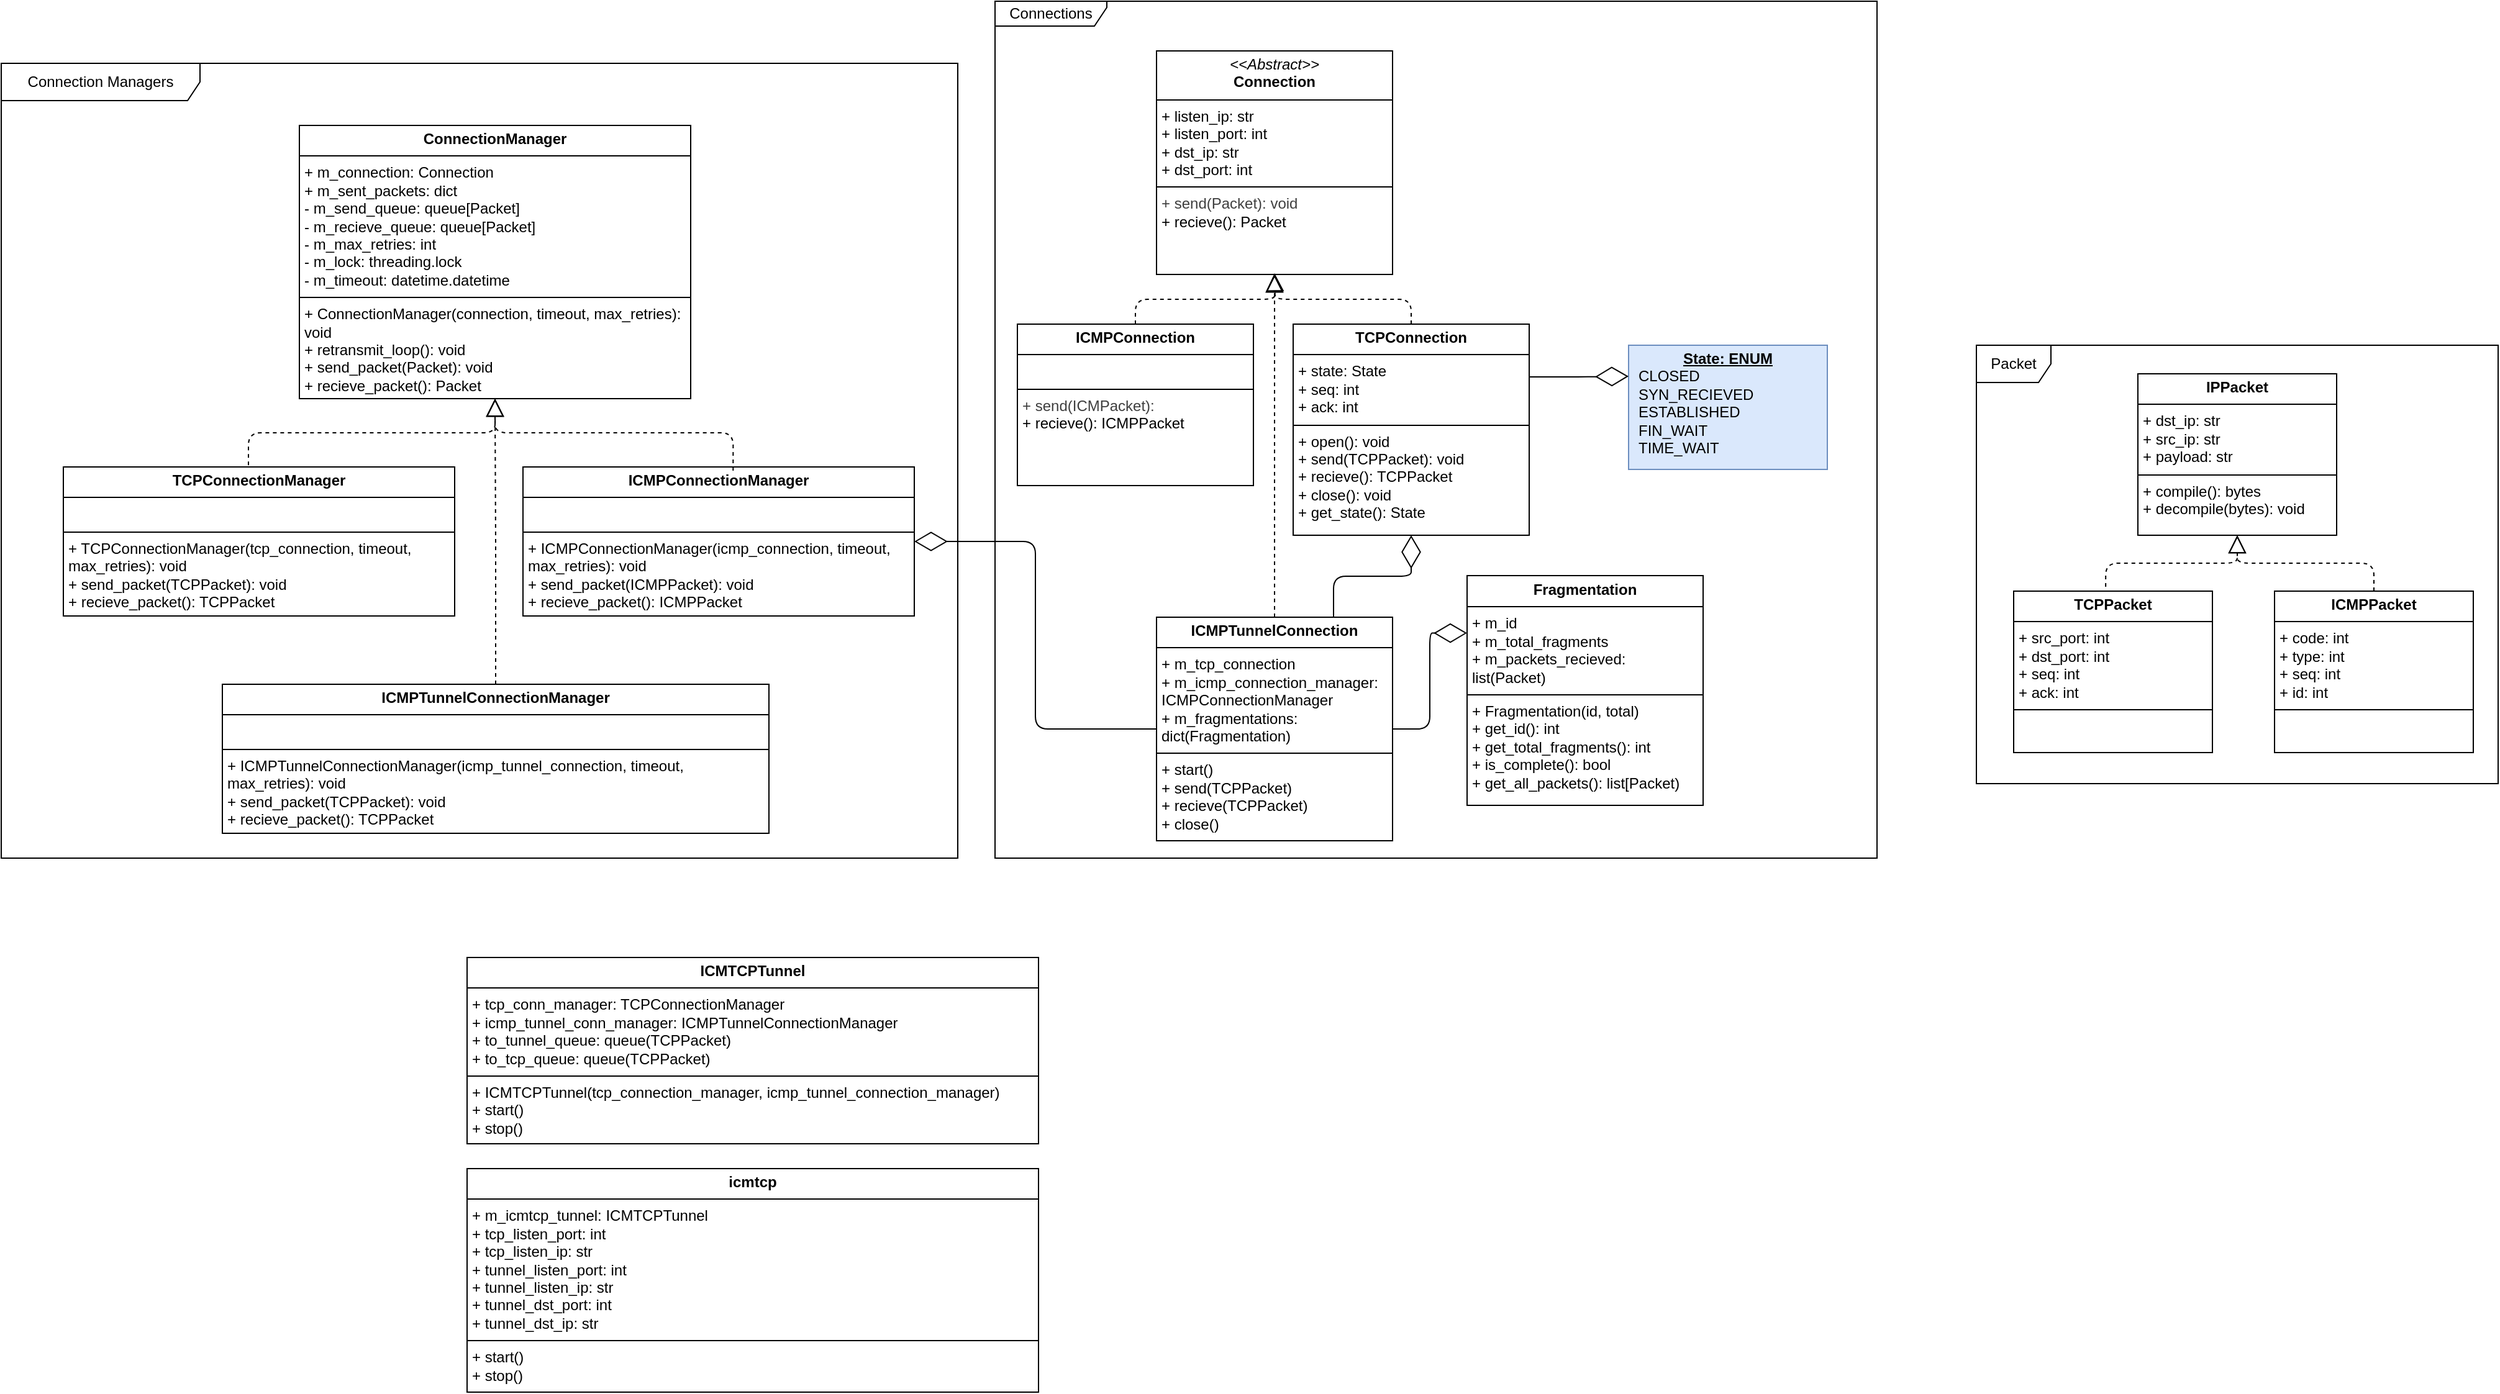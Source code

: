 <mxfile>
    <diagram id="AInQ-T5Q2g1bz4kjks8R" name="Page-1">
        <mxGraphModel dx="1586" dy="1747" grid="1" gridSize="10" guides="1" tooltips="1" connect="1" arrows="1" fold="1" page="1" pageScale="1" pageWidth="850" pageHeight="1100" math="0" shadow="0">
            <root>
                <mxCell id="0"/>
                <mxCell id="1" parent="0"/>
                <mxCell id="5" value="&lt;p style=&quot;margin:0px;margin-top:4px;text-align:center;&quot;&gt;&lt;i&gt;&amp;lt;&amp;lt;Abstract&amp;gt;&amp;gt;&lt;/i&gt;&lt;br&gt;&lt;b&gt;Connection&lt;/b&gt;&lt;/p&gt;&lt;hr size=&quot;1&quot; style=&quot;border-style:solid;&quot;&gt;&lt;p style=&quot;margin:0px;margin-left:4px;&quot;&gt;+ listen_ip: str&lt;/p&gt;&lt;p style=&quot;margin:0px;margin-left:4px;&quot;&gt;+ listen_port: int&lt;/p&gt;&lt;p style=&quot;margin:0px;margin-left:4px;&quot;&gt;+ dst_ip: str&lt;/p&gt;&lt;p style=&quot;margin:0px;margin-left:4px;&quot;&gt;+ dst_port: int&lt;br&gt;&lt;/p&gt;&lt;hr size=&quot;1&quot; style=&quot;border-style:solid;&quot;&gt;&lt;p style=&quot;margin:0px;margin-left:4px;&quot;&gt;&lt;span style=&quot;color: rgb(63, 63, 63); background-color: transparent;&quot;&gt;+ send(Packet): void&lt;/span&gt;&lt;/p&gt;&lt;p style=&quot;margin:0px;margin-left:4px;&quot;&gt;+ recieve(): Packet&lt;/p&gt;" style="verticalAlign=top;align=left;overflow=fill;html=1;whiteSpace=wrap;" parent="1" vertex="1">
                    <mxGeometry x="520" y="10" width="190" height="180" as="geometry"/>
                </mxCell>
                <mxCell id="6" value="&lt;p style=&quot;margin:0px;margin-top:4px;text-align:center;&quot;&gt;&lt;b&gt;ICMPConnection&lt;/b&gt;&lt;/p&gt;&lt;hr size=&quot;1&quot; style=&quot;border-style:solid;&quot;&gt;&lt;p style=&quot;margin:0px;margin-left:4px;&quot;&gt;&lt;br&gt;&lt;/p&gt;&lt;hr size=&quot;1&quot; style=&quot;border-style:solid;&quot;&gt;&lt;p style=&quot;margin:0px;margin-left:4px;&quot;&gt;&lt;span style=&quot;color: rgb(63, 63, 63); background-color: transparent;&quot;&gt;+ send(ICMPacket):&amp;nbsp;&lt;/span&gt;&lt;/p&gt;&lt;p style=&quot;margin:0px;margin-left:4px;&quot;&gt;+ recieve(): ICMPPacket&lt;/p&gt;" style="verticalAlign=top;align=left;overflow=fill;html=1;whiteSpace=wrap;" parent="1" vertex="1">
                    <mxGeometry x="408" y="230" width="190" height="130" as="geometry"/>
                </mxCell>
                <mxCell id="7" value="&lt;p style=&quot;margin:0px;margin-top:4px;text-align:center;&quot;&gt;&lt;b&gt;TCPConnection&lt;/b&gt;&lt;/p&gt;&lt;hr size=&quot;1&quot; style=&quot;border-style:solid;&quot;&gt;&lt;p style=&quot;margin:0px;margin-left:4px;&quot;&gt;+ state: State&lt;/p&gt;&lt;p style=&quot;margin:0px;margin-left:4px;&quot;&gt;+ seq: int&lt;/p&gt;&lt;p style=&quot;margin:0px;margin-left:4px;&quot;&gt;+ ack: int&lt;/p&gt;&lt;hr size=&quot;1&quot; style=&quot;border-style:solid;&quot;&gt;&lt;p style=&quot;margin:0px;margin-left:4px;&quot;&gt;+ open(): void&lt;/p&gt;&lt;p style=&quot;margin:0px;margin-left:4px;&quot;&gt;+ send(TCPPacket): void&lt;/p&gt;&lt;p style=&quot;margin:0px;margin-left:4px;&quot;&gt;+ recieve(): TCPPacket&lt;/p&gt;&lt;p style=&quot;margin:0px;margin-left:4px;&quot;&gt;+ close(): void&lt;/p&gt;&lt;p style=&quot;margin:0px;margin-left:4px;&quot;&gt;+ get_state(): State&lt;/p&gt;" style="verticalAlign=top;align=left;overflow=fill;html=1;whiteSpace=wrap;" parent="1" vertex="1">
                    <mxGeometry x="630" y="230" width="190" height="170" as="geometry"/>
                </mxCell>
                <mxCell id="8" value="" style="endArrow=block;dashed=1;endFill=0;endSize=12;html=1;exitX=0.5;exitY=0;exitDx=0;exitDy=0;entryX=0.5;entryY=1;entryDx=0;entryDy=0;edgeStyle=orthogonalEdgeStyle;" parent="1" source="6" target="5" edge="1">
                    <mxGeometry width="160" relative="1" as="geometry">
                        <mxPoint x="470" y="210" as="sourcePoint"/>
                        <mxPoint x="630" y="210" as="targetPoint"/>
                    </mxGeometry>
                </mxCell>
                <mxCell id="9" value="" style="endArrow=block;dashed=1;endFill=0;endSize=12;html=1;exitX=0.5;exitY=0;exitDx=0;exitDy=0;edgeStyle=orthogonalEdgeStyle;" parent="1" source="7" edge="1">
                    <mxGeometry width="160" relative="1" as="geometry">
                        <mxPoint x="680" y="220" as="sourcePoint"/>
                        <mxPoint x="615" y="189" as="targetPoint"/>
                    </mxGeometry>
                </mxCell>
                <mxCell id="10" value="&lt;p style=&quot;margin:0px;margin-top:4px;text-align:center;&quot;&gt;&lt;b&gt;ICMTCPTunnel&lt;/b&gt;&lt;/p&gt;&lt;hr size=&quot;1&quot; style=&quot;border-style:solid;&quot;&gt;&lt;p style=&quot;margin:0px;margin-left:4px;&quot;&gt;+ tcp_conn_manager: TCPConnectionManager&lt;/p&gt;&lt;p style=&quot;margin:0px;margin-left:4px;&quot;&gt;+ icmp_tunnel_conn_manager: ICMPTunnelConnectionManager&lt;/p&gt;&lt;p style=&quot;margin:0px;margin-left:4px;&quot;&gt;+ to_tunnel_queue: queue(TCPPacket)&lt;/p&gt;&lt;p style=&quot;margin:0px;margin-left:4px;&quot;&gt;+ to_tcp_queue: queue(TCPPacket)&lt;/p&gt;&lt;hr size=&quot;1&quot; style=&quot;border-style:solid;&quot;&gt;&lt;p style=&quot;margin:0px;margin-left:4px;&quot;&gt;+ ICMTCPTunnel(tcp_connection_manager, icmp_tunnel_connection_manager)&lt;/p&gt;&lt;p style=&quot;margin:0px;margin-left:4px;&quot;&gt;+ start()&lt;/p&gt;&lt;p style=&quot;margin:0px;margin-left:4px;&quot;&gt;+ stop()&lt;/p&gt;" style="verticalAlign=top;align=left;overflow=fill;html=1;whiteSpace=wrap;" parent="1" vertex="1">
                    <mxGeometry x="-35" y="740" width="460" height="150" as="geometry"/>
                </mxCell>
                <mxCell id="13" value="&lt;p style=&quot;margin:0px;margin-top:4px;text-align:center;text-decoration:underline;&quot;&gt;&lt;b&gt;State: ENUM&lt;/b&gt;&lt;/p&gt;&lt;p style=&quot;margin:0px;margin-left:8px;&quot;&gt;CLOSED&lt;br&gt;SYN_RECIEVED&lt;/p&gt;&lt;p style=&quot;margin:0px;margin-left:8px;&quot;&gt;ESTABLISHED&lt;/p&gt;&lt;p style=&quot;margin:0px;margin-left:8px;&quot;&gt;FIN_WAIT&lt;/p&gt;&lt;p style=&quot;margin:0px;margin-left:8px;&quot;&gt;TIME_WAIT&lt;br&gt;&lt;/p&gt;" style="verticalAlign=top;align=left;overflow=fill;html=1;whiteSpace=wrap;fillColor=#dae8fc;strokeColor=#6c8ebf;" parent="1" vertex="1">
                    <mxGeometry x="900" y="247" width="160" height="100" as="geometry"/>
                </mxCell>
                <mxCell id="14" value="" style="endArrow=diamondThin;endFill=0;endSize=24;html=1;exitX=1;exitY=0.25;exitDx=0;exitDy=0;entryX=0;entryY=0.25;entryDx=0;entryDy=0;edgeStyle=orthogonalEdgeStyle;" parent="1" source="7" target="13" edge="1">
                    <mxGeometry width="160" relative="1" as="geometry">
                        <mxPoint x="800" y="390" as="sourcePoint"/>
                        <mxPoint x="960" y="390" as="targetPoint"/>
                    </mxGeometry>
                </mxCell>
                <mxCell id="16" value="&lt;p style=&quot;margin:0px;margin-top:4px;text-align:center;&quot;&gt;&lt;b&gt;ConnectionManager&lt;/b&gt;&lt;/p&gt;&lt;hr size=&quot;1&quot; style=&quot;border-style:solid;&quot;&gt;&lt;p style=&quot;margin:0px;margin-left:4px;&quot;&gt;+ m_connection: Connection&lt;/p&gt;&lt;p style=&quot;margin:0px;margin-left:4px;&quot;&gt;+ m_sent_packets: dict&lt;/p&gt;&lt;p style=&quot;margin:0px;margin-left:4px;&quot;&gt;- m_send_queue: queue[Packet]&lt;/p&gt;&lt;p style=&quot;margin:0px;margin-left:4px;&quot;&gt;- m_recieve_queue: queue[Packet]&lt;/p&gt;&lt;p style=&quot;margin:0px;margin-left:4px;&quot;&gt;- m_max_retries: int&lt;/p&gt;&lt;p style=&quot;margin:0px;margin-left:4px;&quot;&gt;- m_lock: threading.lock&lt;/p&gt;&lt;p style=&quot;margin:0px;margin-left:4px;&quot;&gt;- m_timeout: datetime.datetime&lt;/p&gt;&lt;hr size=&quot;1&quot; style=&quot;border-style:solid;&quot;&gt;&lt;p style=&quot;margin:0px;margin-left:4px;&quot;&gt;+ ConnectionManager(connection, timeout, max_retries): void&lt;/p&gt;&lt;p style=&quot;margin:0px;margin-left:4px;&quot;&gt;+ retransmit_loop(): void&lt;/p&gt;&lt;p style=&quot;margin:0px;margin-left:4px;&quot;&gt;+ send_packet(Packet): void&lt;/p&gt;&lt;p style=&quot;margin:0px;margin-left:4px;&quot;&gt;+ recieve_packet(): Packet&lt;/p&gt;&lt;p style=&quot;margin:0px;margin-left:4px;&quot;&gt;&lt;br&gt;&lt;/p&gt;" style="verticalAlign=top;align=left;overflow=fill;html=1;whiteSpace=wrap;" parent="1" vertex="1">
                    <mxGeometry x="-170" y="70" width="315" height="220" as="geometry"/>
                </mxCell>
                <mxCell id="18" value="&lt;p style=&quot;margin:0px;margin-top:4px;text-align:center;&quot;&gt;&lt;b&gt;ICMPTunnelConnection&lt;/b&gt;&lt;/p&gt;&lt;hr size=&quot;1&quot; style=&quot;border-style:solid;&quot;&gt;&lt;p style=&quot;margin:0px;margin-left:4px;&quot;&gt;+ m_tcp_connection&lt;/p&gt;&lt;p style=&quot;margin:0px;margin-left:4px;&quot;&gt;+ m_icmp_connection_manager: ICMPConnectionManager&lt;/p&gt;&lt;p style=&quot;margin:0px;margin-left:4px;&quot;&gt;+ m_fragmentations: dict(Fragmentation)&lt;/p&gt;&lt;hr size=&quot;1&quot; style=&quot;border-style:solid;&quot;&gt;&lt;p style=&quot;margin:0px;margin-left:4px;&quot;&gt;+ start()&lt;/p&gt;&lt;p style=&quot;margin:0px;margin-left:4px;&quot;&gt;+ send(TCPPacket)&lt;/p&gt;&lt;p style=&quot;margin:0px;margin-left:4px;&quot;&gt;+ recieve(TCPPacket)&lt;/p&gt;&lt;p style=&quot;margin:0px;margin-left:4px;&quot;&gt;+ close()&lt;/p&gt;" style="verticalAlign=top;align=left;overflow=fill;html=1;whiteSpace=wrap;" parent="1" vertex="1">
                    <mxGeometry x="520" y="466" width="190" height="180" as="geometry"/>
                </mxCell>
                <mxCell id="20" value="" style="endArrow=block;dashed=1;endFill=0;endSize=12;html=1;exitX=0.5;exitY=0;exitDx=0;exitDy=0;entryX=0.5;entryY=1;entryDx=0;entryDy=0;edgeStyle=orthogonalEdgeStyle;" parent="1" source="18" target="5" edge="1">
                    <mxGeometry width="160" relative="1" as="geometry">
                        <mxPoint x="513" y="240" as="sourcePoint"/>
                        <mxPoint x="625" y="200" as="targetPoint"/>
                    </mxGeometry>
                </mxCell>
                <mxCell id="21" value="" style="endArrow=diamondThin;endFill=0;endSize=24;html=1;exitX=0.75;exitY=0;exitDx=0;exitDy=0;entryX=0.5;entryY=1;entryDx=0;entryDy=0;edgeStyle=orthogonalEdgeStyle;" parent="1" source="18" target="7" edge="1">
                    <mxGeometry width="160" relative="1" as="geometry">
                        <mxPoint x="830" y="278" as="sourcePoint"/>
                        <mxPoint x="910" y="265" as="targetPoint"/>
                    </mxGeometry>
                </mxCell>
                <mxCell id="22" value="" style="endArrow=diamondThin;endFill=0;endSize=24;html=1;entryX=1;entryY=0.5;entryDx=0;entryDy=0;edgeStyle=orthogonalEdgeStyle;" parent="1" source="18" target="25" edge="1">
                    <mxGeometry width="160" relative="1" as="geometry">
                        <mxPoint x="600" y="630" as="sourcePoint"/>
                        <mxPoint x="735" y="390" as="targetPoint"/>
                    </mxGeometry>
                </mxCell>
                <mxCell id="23" value="&lt;p style=&quot;margin:0px;margin-top:4px;text-align:center;&quot;&gt;&lt;b&gt;Fragmentation&lt;/b&gt;&lt;/p&gt;&lt;hr size=&quot;1&quot; style=&quot;border-style:solid;&quot;&gt;&lt;p style=&quot;margin:0px;margin-left:4px;&quot;&gt;+ m_id&lt;/p&gt;&lt;p style=&quot;margin:0px;margin-left:4px;&quot;&gt;+ m_total_fragments&lt;/p&gt;&lt;p style=&quot;margin:0px;margin-left:4px;&quot;&gt;+ m_packets_recieved: list(Packet)&lt;/p&gt;&lt;hr size=&quot;1&quot; style=&quot;border-style:solid;&quot;&gt;&lt;p style=&quot;margin:0px;margin-left:4px;&quot;&gt;+ Fragmentation(id, total)&lt;/p&gt;&lt;p style=&quot;margin:0px;margin-left:4px;&quot;&gt;+ get_id(): int&lt;/p&gt;&lt;p style=&quot;margin:0px;margin-left:4px;&quot;&gt;+ get_total_fragments(): int&lt;/p&gt;&lt;p style=&quot;margin:0px;margin-left:4px;&quot;&gt;+ is_complete(): bool&lt;/p&gt;&lt;p style=&quot;margin:0px;margin-left:4px;&quot;&gt;+ get_all_packets(): list[Packet)&lt;/p&gt;" style="verticalAlign=top;align=left;overflow=fill;html=1;whiteSpace=wrap;" parent="1" vertex="1">
                    <mxGeometry x="770" y="432.5" width="190" height="185" as="geometry"/>
                </mxCell>
                <mxCell id="24" value="" style="endArrow=diamondThin;endFill=0;endSize=24;html=1;exitX=1;exitY=0.5;exitDx=0;exitDy=0;entryX=0;entryY=0.25;entryDx=0;entryDy=0;edgeStyle=orthogonalEdgeStyle;" parent="1" source="18" target="23" edge="1">
                    <mxGeometry width="160" relative="1" as="geometry">
                        <mxPoint x="532" y="528" as="sourcePoint"/>
                        <mxPoint x="425" y="480" as="targetPoint"/>
                    </mxGeometry>
                </mxCell>
                <mxCell id="25" value="&lt;p style=&quot;margin:0px;margin-top:4px;text-align:center;&quot;&gt;&lt;b&gt;ICMPConnectionManager&lt;/b&gt;&lt;/p&gt;&lt;hr size=&quot;1&quot; style=&quot;border-style:solid;&quot;&gt;&lt;p style=&quot;margin:0px;margin-left:4px;&quot;&gt;&lt;br&gt;&lt;/p&gt;&lt;hr size=&quot;1&quot; style=&quot;border-style:solid;&quot;&gt;&lt;p style=&quot;margin:0px;margin-left:4px;&quot;&gt;+ ICMPConnectionManager(icmp_connection, timeout, max_retries): void&lt;/p&gt;&lt;p style=&quot;margin:0px;margin-left:4px;&quot;&gt;+ send_packet(ICMPPacket): void&lt;/p&gt;&lt;p style=&quot;margin:0px;margin-left:4px;&quot;&gt;+ recieve_packet(): ICMPPacket&lt;/p&gt;&lt;p style=&quot;margin:0px;margin-left:4px;&quot;&gt;&lt;br&gt;&lt;/p&gt;" style="verticalAlign=top;align=left;overflow=fill;html=1;whiteSpace=wrap;" parent="1" vertex="1">
                    <mxGeometry x="10" y="345" width="315" height="120" as="geometry"/>
                </mxCell>
                <mxCell id="26" value="" style="endArrow=block;dashed=1;endFill=0;endSize=12;html=1;exitX=0.537;exitY=0.025;exitDx=0;exitDy=0;edgeStyle=orthogonalEdgeStyle;exitPerimeter=0;" parent="1" source="25" target="16" edge="1">
                    <mxGeometry width="160" relative="1" as="geometry">
                        <mxPoint x="190" y="555" as="sourcePoint"/>
                        <mxPoint x="190" y="305" as="targetPoint"/>
                    </mxGeometry>
                </mxCell>
                <mxCell id="28" value="Connections" style="shape=umlFrame;whiteSpace=wrap;html=1;pointerEvents=0;width=90;height=20;" parent="1" vertex="1">
                    <mxGeometry x="390" y="-30" width="710" height="690" as="geometry"/>
                </mxCell>
                <mxCell id="29" value="&lt;p style=&quot;margin:0px;margin-top:4px;text-align:center;&quot;&gt;&lt;b&gt;TCPConnectionManager&lt;/b&gt;&lt;/p&gt;&lt;hr size=&quot;1&quot; style=&quot;border-style:solid;&quot;&gt;&lt;p style=&quot;margin:0px;margin-left:4px;&quot;&gt;&lt;br&gt;&lt;/p&gt;&lt;hr size=&quot;1&quot; style=&quot;border-style:solid;&quot;&gt;&lt;p style=&quot;margin:0px;margin-left:4px;&quot;&gt;+ TCPConnectionManager(tcp_connection, timeout, max_retries): void&lt;/p&gt;&lt;p style=&quot;margin:0px;margin-left:4px;&quot;&gt;+ send_packet(TCPPacket): void&lt;/p&gt;&lt;p style=&quot;margin:0px;margin-left:4px;&quot;&gt;+ recieve_packet(): TCPPacket&lt;/p&gt;&lt;p style=&quot;margin:0px;margin-left:4px;&quot;&gt;&lt;br&gt;&lt;/p&gt;" style="verticalAlign=top;align=left;overflow=fill;html=1;whiteSpace=wrap;" parent="1" vertex="1">
                    <mxGeometry x="-360" y="345" width="315" height="120" as="geometry"/>
                </mxCell>
                <mxCell id="30" value="" style="endArrow=block;dashed=1;endFill=0;endSize=12;html=1;exitX=0.473;exitY=-0.011;exitDx=0;exitDy=0;edgeStyle=orthogonalEdgeStyle;exitPerimeter=0;entryX=0.5;entryY=1;entryDx=0;entryDy=0;" parent="1" source="29" target="16" edge="1">
                    <mxGeometry width="160" relative="1" as="geometry">
                        <mxPoint x="189" y="358" as="sourcePoint"/>
                        <mxPoint x="-2" y="300" as="targetPoint"/>
                    </mxGeometry>
                </mxCell>
                <mxCell id="31" value="&lt;p style=&quot;margin:0px;margin-top:4px;text-align:center;&quot;&gt;&lt;b&gt;ICMPTunnelConnectionManager&lt;/b&gt;&lt;/p&gt;&lt;hr size=&quot;1&quot; style=&quot;border-style:solid;&quot;&gt;&lt;p style=&quot;margin:0px;margin-left:4px;&quot;&gt;&lt;br&gt;&lt;/p&gt;&lt;hr size=&quot;1&quot; style=&quot;border-style:solid;&quot;&gt;&lt;p style=&quot;margin:0px;margin-left:4px;&quot;&gt;+ ICMPTunnelConnectionManager(icmp_tunnel_connection, timeout, max_retries): void&lt;/p&gt;&lt;p style=&quot;margin:0px;margin-left:4px;&quot;&gt;+ send_packet(TCPPacket): void&lt;/p&gt;&lt;p style=&quot;margin:0px;margin-left:4px;&quot;&gt;+ recieve_packet(): TCPPacket&lt;/p&gt;&lt;p style=&quot;margin:0px;margin-left:4px;&quot;&gt;&lt;br&gt;&lt;/p&gt;" style="verticalAlign=top;align=left;overflow=fill;html=1;whiteSpace=wrap;" parent="1" vertex="1">
                    <mxGeometry x="-232" y="520" width="440" height="120" as="geometry"/>
                </mxCell>
                <mxCell id="32" value="" style="endArrow=block;dashed=1;endFill=0;endSize=12;html=1;exitX=0.5;exitY=0;exitDx=0;exitDy=0;edgeStyle=orthogonalEdgeStyle;" parent="1" source="31" target="16" edge="1">
                    <mxGeometry width="160" relative="1" as="geometry">
                        <mxPoint x="189" y="358" as="sourcePoint"/>
                        <mxPoint x="-10" y="280" as="targetPoint"/>
                    </mxGeometry>
                </mxCell>
                <mxCell id="34" value="Connection Managers" style="shape=umlFrame;whiteSpace=wrap;html=1;pointerEvents=0;width=160;height=30;" parent="1" vertex="1">
                    <mxGeometry x="-410" y="20" width="770" height="640" as="geometry"/>
                </mxCell>
                <mxCell id="35" value="&lt;p style=&quot;margin:0px;margin-top:4px;text-align:center;&quot;&gt;&lt;b&gt;icmtcp&lt;/b&gt;&lt;/p&gt;&lt;hr size=&quot;1&quot; style=&quot;border-style:solid;&quot;&gt;&lt;p style=&quot;margin:0px;margin-left:4px;&quot;&gt;+ m_icmtcp_tunnel: ICMTCPTunnel&lt;br&gt;&lt;/p&gt;&lt;p style=&quot;margin:0px;margin-left:4px;&quot;&gt;+ tcp_listen_port: int&lt;/p&gt;&lt;p style=&quot;margin:0px;margin-left:4px;&quot;&gt;+ tcp_listen_ip: str&lt;/p&gt;&lt;p style=&quot;margin:0px;margin-left:4px;&quot;&gt;+ tunnel_listen_port: int&lt;/p&gt;&lt;p style=&quot;margin:0px;margin-left:4px;&quot;&gt;+ tunnel_listen_ip: str&lt;/p&gt;&lt;p style=&quot;margin:0px;margin-left:4px;&quot;&gt;+ tunnel_dst_port: int&lt;/p&gt;&lt;p style=&quot;margin:0px;margin-left:4px;&quot;&gt;+ tunnel_dst_ip: str&lt;/p&gt;&lt;hr size=&quot;1&quot; style=&quot;border-style:solid;&quot;&gt;&lt;p style=&quot;margin:0px;margin-left:4px;&quot;&gt;+ start()&lt;/p&gt;&lt;p style=&quot;margin:0px;margin-left:4px;&quot;&gt;+ stop()&lt;/p&gt;" style="verticalAlign=top;align=left;overflow=fill;html=1;whiteSpace=wrap;" parent="1" vertex="1">
                    <mxGeometry x="-35" y="910" width="460" height="180" as="geometry"/>
                </mxCell>
                <mxCell id="39" value="&lt;p style=&quot;margin:0px;margin-top:4px;text-align:center;&quot;&gt;&lt;b&gt;IPPacket&lt;/b&gt;&lt;/p&gt;&lt;hr size=&quot;1&quot; style=&quot;border-style:solid;&quot;&gt;&lt;p style=&quot;margin:0px;margin-left:4px;&quot;&gt;+ dst_ip: str&lt;/p&gt;&lt;p style=&quot;margin:0px;margin-left:4px;&quot;&gt;+ src_ip: str&lt;/p&gt;&lt;p style=&quot;margin:0px;margin-left:4px;&quot;&gt;+ payload: str&lt;/p&gt;&lt;hr size=&quot;1&quot; style=&quot;border-style:solid;&quot;&gt;&lt;p style=&quot;margin:0px;margin-left:4px;&quot;&gt;+ compile(): bytes&lt;/p&gt;&lt;p style=&quot;margin:0px;margin-left:4px;&quot;&gt;+ decompile(bytes): void&lt;/p&gt;" style="verticalAlign=top;align=left;overflow=fill;html=1;whiteSpace=wrap;" parent="1" vertex="1">
                    <mxGeometry x="1310" y="270" width="160" height="130" as="geometry"/>
                </mxCell>
                <mxCell id="40" value="&lt;p style=&quot;margin:0px;margin-top:4px;text-align:center;&quot;&gt;&lt;b&gt;TCPPacket&lt;/b&gt;&lt;/p&gt;&lt;hr size=&quot;1&quot; style=&quot;border-style:solid;&quot;&gt;&lt;p style=&quot;margin:0px;margin-left:4px;&quot;&gt;+ src_port: int&lt;/p&gt;&lt;p style=&quot;margin:0px;margin-left:4px;&quot;&gt;+ dst_port: int&lt;/p&gt;&lt;p style=&quot;margin:0px;margin-left:4px;&quot;&gt;+ seq: int&lt;/p&gt;&lt;p style=&quot;margin:0px;margin-left:4px;&quot;&gt;+ ack: int&lt;/p&gt;&lt;hr size=&quot;1&quot; style=&quot;border-style:solid;&quot;&gt;&lt;p style=&quot;margin:0px;margin-left:4px;&quot;&gt;&lt;br&gt;&lt;/p&gt;" style="verticalAlign=top;align=left;overflow=fill;html=1;whiteSpace=wrap;" vertex="1" parent="1">
                    <mxGeometry x="1210" y="445" width="160" height="130" as="geometry"/>
                </mxCell>
                <mxCell id="41" value="&lt;p style=&quot;margin:0px;margin-top:4px;text-align:center;&quot;&gt;&lt;b&gt;ICMPPacket&lt;/b&gt;&lt;/p&gt;&lt;hr size=&quot;1&quot; style=&quot;border-style:solid;&quot;&gt;&lt;p style=&quot;margin:0px;margin-left:4px;&quot;&gt;+ code: int&lt;/p&gt;&lt;p style=&quot;margin:0px;margin-left:4px;&quot;&gt;+ type: int&lt;/p&gt;&lt;p style=&quot;margin:0px;margin-left:4px;&quot;&gt;+ seq: int&lt;/p&gt;&lt;p style=&quot;margin:0px;margin-left:4px;&quot;&gt;+ id: int&lt;/p&gt;&lt;hr size=&quot;1&quot; style=&quot;border-style:solid;&quot;&gt;&lt;p style=&quot;margin:0px;margin-left:4px;&quot;&gt;&lt;br&gt;&lt;/p&gt;" style="verticalAlign=top;align=left;overflow=fill;html=1;whiteSpace=wrap;" vertex="1" parent="1">
                    <mxGeometry x="1420" y="445" width="160" height="130" as="geometry"/>
                </mxCell>
                <mxCell id="42" value="" style="endArrow=block;dashed=1;endFill=0;endSize=12;html=1;exitX=0.463;exitY=-0.027;exitDx=0;exitDy=0;entryX=0.5;entryY=1;entryDx=0;entryDy=0;edgeStyle=orthogonalEdgeStyle;exitPerimeter=0;" edge="1" parent="1" source="40" target="39">
                    <mxGeometry width="160" relative="1" as="geometry">
                        <mxPoint x="1230" y="648" as="sourcePoint"/>
                        <mxPoint x="1230" y="372" as="targetPoint"/>
                    </mxGeometry>
                </mxCell>
                <mxCell id="43" value="" style="endArrow=block;dashed=1;endFill=0;endSize=12;html=1;entryX=0.5;entryY=1;entryDx=0;entryDy=0;edgeStyle=orthogonalEdgeStyle;" edge="1" parent="1" source="41" target="39">
                    <mxGeometry width="160" relative="1" as="geometry">
                        <mxPoint x="1294" y="451" as="sourcePoint"/>
                        <mxPoint x="1400" y="410" as="targetPoint"/>
                    </mxGeometry>
                </mxCell>
                <mxCell id="44" value="Packet" style="shape=umlFrame;whiteSpace=wrap;html=1;pointerEvents=0;" vertex="1" parent="1">
                    <mxGeometry x="1180" y="247" width="420" height="353" as="geometry"/>
                </mxCell>
            </root>
        </mxGraphModel>
    </diagram>
</mxfile>